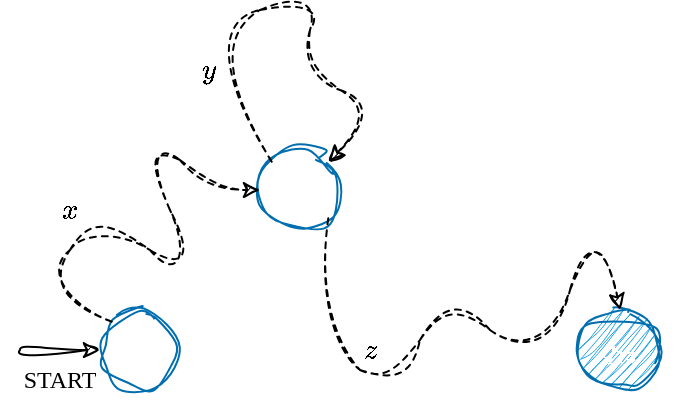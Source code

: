 <mxfile version="28.2.5">
  <diagram name="Pagina-1" id="MN7WsSKvXLgIGYer2BLl">
    <mxGraphModel dx="310" dy="217" grid="1" gridSize="10" guides="1" tooltips="1" connect="1" arrows="1" fold="1" page="1" pageScale="1" pageWidth="827" pageHeight="1169" math="1" shadow="0">
      <root>
        <mxCell id="0" />
        <mxCell id="1" parent="0" />
        <mxCell id="ddl-roebjKmBMkPWHnF6-1" value="$$q_{13}$$" style="ellipse;whiteSpace=wrap;html=1;fillColor=#1ba1e2;fontColor=#ffffff;strokeColor=#006EAF;sketch=1;curveFitting=1;jiggle=2;" parent="1" vertex="1">
          <mxGeometry x="520" y="440" width="40" height="40" as="geometry" />
        </mxCell>
        <mxCell id="ddl-roebjKmBMkPWHnF6-2" value="$$q_{1}$$" style="ellipse;whiteSpace=wrap;html=1;sketch=1;curveFitting=1;jiggle=2;fillColor=none;fontColor=#ffffff;strokeColor=#006EAF;" parent="1" vertex="1">
          <mxGeometry x="280" y="440" width="40" height="40" as="geometry" />
        </mxCell>
        <mxCell id="ddl-roebjKmBMkPWHnF6-7" value="$$q_{9}$$" style="ellipse;whiteSpace=wrap;html=1;sketch=1;curveFitting=1;jiggle=2;fillColor=none;fontColor=#ffffff;strokeColor=#006EAF;" parent="1" vertex="1">
          <mxGeometry x="360" y="360" width="40" height="40" as="geometry" />
        </mxCell>
        <mxCell id="ddl-roebjKmBMkPWHnF6-11" value="" style="curved=1;endArrow=classic;html=1;rounded=0;exitX=0;exitY=0;exitDx=0;exitDy=0;entryX=0;entryY=0.5;entryDx=0;entryDy=0;sketch=1;curveFitting=1;jiggle=2;dashed=1;" parent="1" source="ddl-roebjKmBMkPWHnF6-2" target="ddl-roebjKmBMkPWHnF6-7" edge="1">
          <mxGeometry width="50" height="50" relative="1" as="geometry">
            <mxPoint x="440" y="339.79" as="sourcePoint" />
            <mxPoint x="480" y="339.79" as="targetPoint" />
            <Array as="points">
              <mxPoint x="250" y="430" />
              <mxPoint x="280" y="390" />
              <mxPoint x="330" y="430" />
              <mxPoint x="300" y="350" />
              <mxPoint x="340" y="380" />
            </Array>
          </mxGeometry>
        </mxCell>
        <mxCell id="61cGgM1Lmk8JUmtUeZvV-2" value="" style="curved=1;endArrow=classic;html=1;rounded=0;entryX=0;entryY=0.5;entryDx=0;entryDy=0;sketch=1;curveFitting=1;jiggle=2;" parent="1" target="ddl-roebjKmBMkPWHnF6-2" edge="1">
          <mxGeometry width="50" height="50" relative="1" as="geometry">
            <mxPoint x="240" y="460" as="sourcePoint" />
            <mxPoint x="260" y="419.75" as="targetPoint" />
            <Array as="points" />
          </mxGeometry>
        </mxCell>
        <mxCell id="61cGgM1Lmk8JUmtUeZvV-3" value="START" style="text;html=1;align=center;verticalAlign=middle;whiteSpace=wrap;rounded=0;fontFamily=Comic Sans MS;" parent="1" vertex="1">
          <mxGeometry x="230" y="460" width="60" height="30" as="geometry" />
        </mxCell>
        <mxCell id="9zvys9ynLDpc2vi1LoEm-1" value="" style="curved=1;endArrow=classic;html=1;rounded=0;exitX=1;exitY=1;exitDx=0;exitDy=0;entryX=0.5;entryY=0;entryDx=0;entryDy=0;sketch=1;curveFitting=1;jiggle=2;dashed=1;" parent="1" source="ddl-roebjKmBMkPWHnF6-7" target="ddl-roebjKmBMkPWHnF6-1" edge="1">
          <mxGeometry width="50" height="50" relative="1" as="geometry">
            <mxPoint x="420" y="430" as="sourcePoint" />
            <mxPoint x="500" y="430" as="targetPoint" />
            <Array as="points">
              <mxPoint x="390" y="460" />
              <mxPoint x="430" y="480" />
              <mxPoint x="450" y="430" />
              <mxPoint x="500" y="470" />
              <mxPoint x="530" y="390" />
            </Array>
          </mxGeometry>
        </mxCell>
        <mxCell id="9zvys9ynLDpc2vi1LoEm-6" value="&lt;font&gt;$$x$$&lt;/font&gt;" style="text;html=1;align=center;verticalAlign=middle;whiteSpace=wrap;rounded=0;" parent="1" vertex="1">
          <mxGeometry x="250" y="380" width="30" height="20" as="geometry" />
        </mxCell>
        <mxCell id="Y7EfIV6r4QvoMIoO2VlO-1" value="" style="curved=1;endArrow=classic;html=1;rounded=0;exitX=0;exitY=0;exitDx=0;exitDy=0;sketch=1;curveFitting=1;jiggle=2;dashed=1;entryX=1;entryY=0;entryDx=0;entryDy=0;" edge="1" parent="1" source="ddl-roebjKmBMkPWHnF6-7" target="ddl-roebjKmBMkPWHnF6-7">
          <mxGeometry width="50" height="50" relative="1" as="geometry">
            <mxPoint x="368" y="234" as="sourcePoint" />
            <mxPoint x="450" y="320" as="targetPoint" />
            <Array as="points">
              <mxPoint x="330" y="300" />
              <mxPoint x="390" y="280" />
              <mxPoint x="380" y="320" />
              <mxPoint x="420" y="340" />
            </Array>
          </mxGeometry>
        </mxCell>
        <mxCell id="Y7EfIV6r4QvoMIoO2VlO-3" value="&lt;font&gt;$$y$$&lt;/font&gt;" style="text;html=1;align=center;verticalAlign=middle;whiteSpace=wrap;rounded=0;" vertex="1" parent="1">
          <mxGeometry x="320" y="310" width="30" height="20" as="geometry" />
        </mxCell>
        <mxCell id="Y7EfIV6r4QvoMIoO2VlO-4" value="&lt;font&gt;$$z$$&lt;/font&gt;" style="text;html=1;align=center;verticalAlign=middle;whiteSpace=wrap;rounded=0;" vertex="1" parent="1">
          <mxGeometry x="400" y="450" width="30" height="20" as="geometry" />
        </mxCell>
      </root>
    </mxGraphModel>
  </diagram>
</mxfile>

